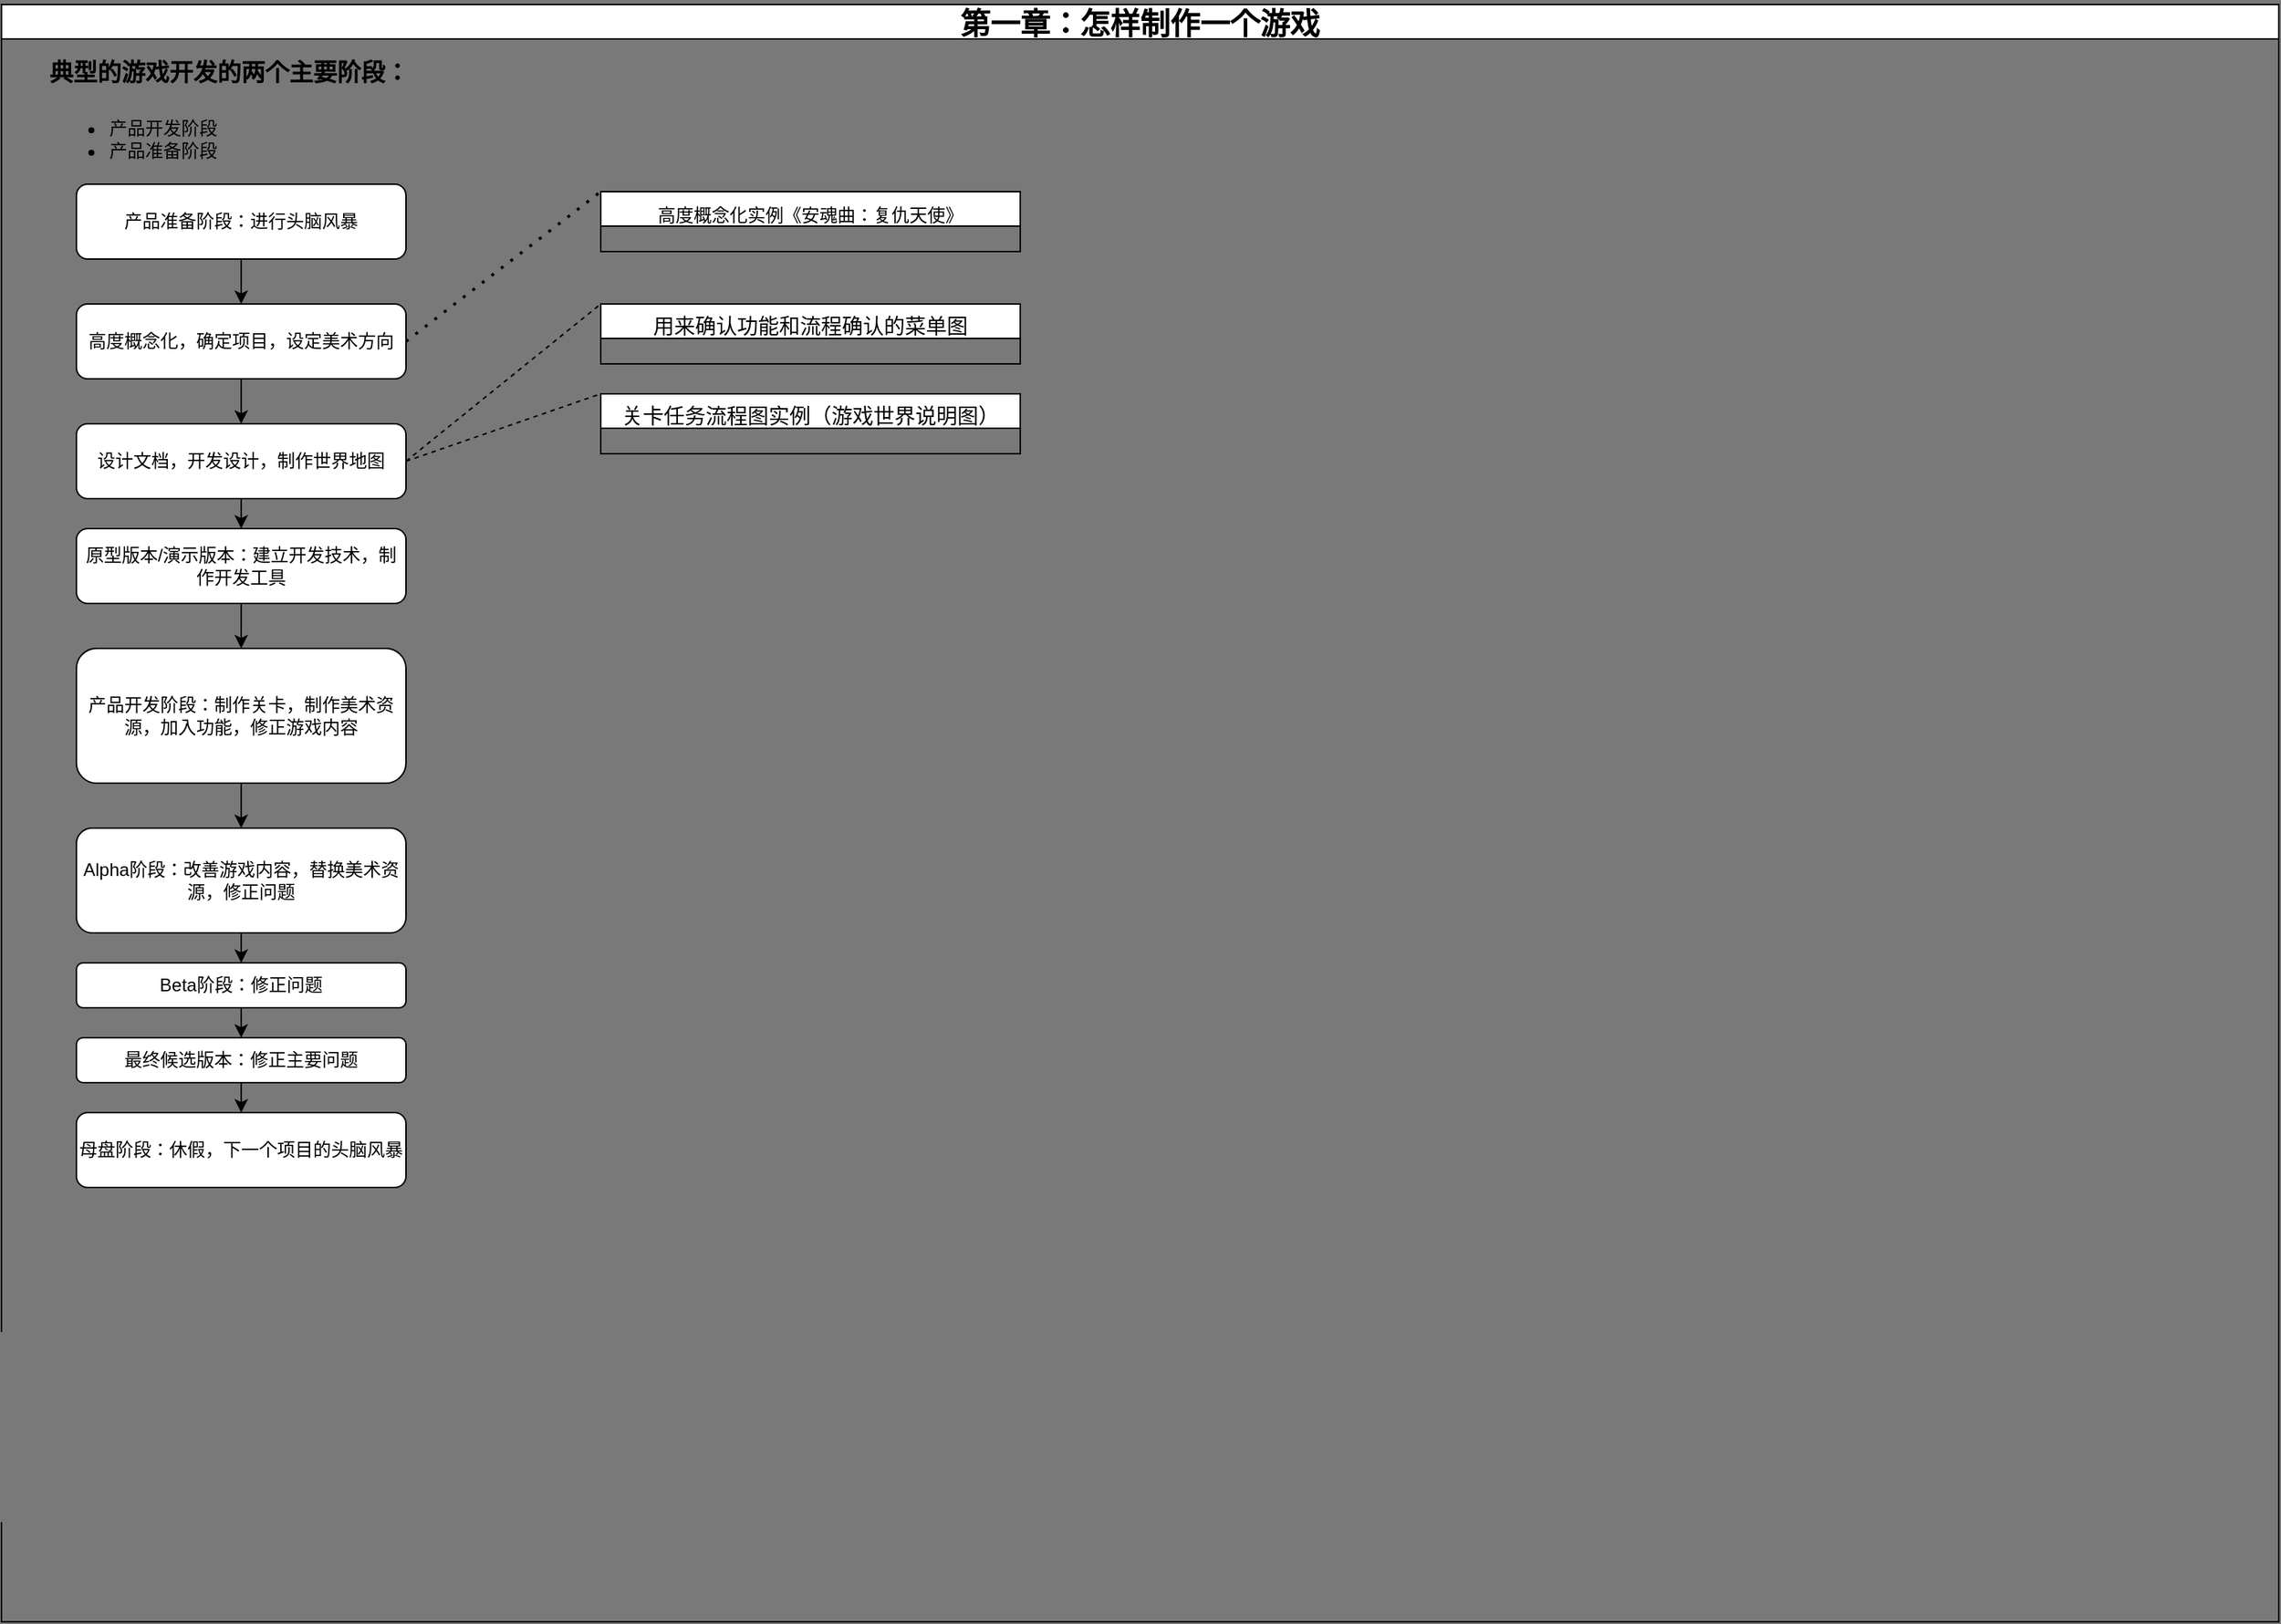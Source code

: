 <mxfile version="28.1.0">
  <diagram name="第 1 页" id="Q9KVWfQnuW8tYj191-a5">
    <mxGraphModel dx="2547" dy="2127" grid="1" gridSize="10" guides="1" tooltips="1" connect="1" arrows="1" fold="1" page="1" pageScale="1" pageWidth="827" pageHeight="1169" background="#797979" math="0" shadow="0">
      <root>
        <mxCell id="0" />
        <mxCell id="1" parent="0" />
        <mxCell id="gZisv0LToNcyDYz6pqxV-2" value="&lt;font style=&quot;font-size: 20px;&quot;&gt;第一章：怎样制作一个游戏&lt;/font&gt;" style="swimlane;whiteSpace=wrap;html=1;fontSize=24;" parent="1" vertex="1">
          <mxGeometry x="-70" y="-230" width="1520" height="1080" as="geometry">
            <mxRectangle x="30" y="-180" width="280" height="40" as="alternateBounds" />
          </mxGeometry>
        </mxCell>
        <mxCell id="gZisv0LToNcyDYz6pqxV-7" value="&lt;font style=&quot;font-size: 16px;&quot;&gt;典型的游戏开发的两个主要阶段：&lt;/font&gt;" style="text;strokeColor=none;fillColor=none;html=1;fontSize=12;fontStyle=1;verticalAlign=middle;align=left;" parent="gZisv0LToNcyDYz6pqxV-2" vertex="1">
          <mxGeometry x="30" y="30" width="240" height="30" as="geometry" />
        </mxCell>
        <mxCell id="gZisv0LToNcyDYz6pqxV-8" value="&lt;ul&gt;&lt;li&gt;产品开发阶段&lt;/li&gt;&lt;li&gt;产品准备阶段&lt;/li&gt;&lt;/ul&gt;" style="text;strokeColor=none;fillColor=none;html=1;whiteSpace=wrap;verticalAlign=middle;overflow=hidden;" parent="gZisv0LToNcyDYz6pqxV-2" vertex="1">
          <mxGeometry x="30" y="60" width="120" height="60" as="geometry" />
        </mxCell>
        <mxCell id="gZisv0LToNcyDYz6pqxV-12" value="" style="edgeStyle=orthogonalEdgeStyle;rounded=0;orthogonalLoop=1;jettySize=auto;html=1;" parent="gZisv0LToNcyDYz6pqxV-2" source="gZisv0LToNcyDYz6pqxV-9" target="gZisv0LToNcyDYz6pqxV-11" edge="1">
          <mxGeometry relative="1" as="geometry" />
        </mxCell>
        <mxCell id="gZisv0LToNcyDYz6pqxV-9" value="产品准备阶段：进行头脑风暴" style="rounded=1;whiteSpace=wrap;html=1;" parent="gZisv0LToNcyDYz6pqxV-2" vertex="1">
          <mxGeometry x="50" y="120" width="220" height="50" as="geometry" />
        </mxCell>
        <mxCell id="gZisv0LToNcyDYz6pqxV-17" value="" style="edgeStyle=orthogonalEdgeStyle;rounded=0;orthogonalLoop=1;jettySize=auto;html=1;" parent="gZisv0LToNcyDYz6pqxV-2" source="gZisv0LToNcyDYz6pqxV-11" target="gZisv0LToNcyDYz6pqxV-16" edge="1">
          <mxGeometry relative="1" as="geometry" />
        </mxCell>
        <mxCell id="gZisv0LToNcyDYz6pqxV-11" value="高度概念化，确定项目，设定美术方向" style="whiteSpace=wrap;html=1;rounded=1;" parent="gZisv0LToNcyDYz6pqxV-2" vertex="1">
          <mxGeometry x="50" y="200" width="220" height="50" as="geometry" />
        </mxCell>
        <mxCell id="gZisv0LToNcyDYz6pqxV-19" value="" style="edgeStyle=orthogonalEdgeStyle;rounded=0;orthogonalLoop=1;jettySize=auto;html=1;" parent="gZisv0LToNcyDYz6pqxV-2" source="gZisv0LToNcyDYz6pqxV-16" target="gZisv0LToNcyDYz6pqxV-18" edge="1">
          <mxGeometry relative="1" as="geometry" />
        </mxCell>
        <mxCell id="gZisv0LToNcyDYz6pqxV-16" value="设计文档，开发设计，制作世界地图" style="whiteSpace=wrap;html=1;rounded=1;" parent="gZisv0LToNcyDYz6pqxV-2" vertex="1">
          <mxGeometry x="50" y="280" width="220" height="50" as="geometry" />
        </mxCell>
        <mxCell id="gZisv0LToNcyDYz6pqxV-21" value="" style="edgeStyle=orthogonalEdgeStyle;rounded=0;orthogonalLoop=1;jettySize=auto;html=1;" parent="gZisv0LToNcyDYz6pqxV-2" source="gZisv0LToNcyDYz6pqxV-18" target="gZisv0LToNcyDYz6pqxV-20" edge="1">
          <mxGeometry relative="1" as="geometry" />
        </mxCell>
        <mxCell id="gZisv0LToNcyDYz6pqxV-18" value="原型版本/演示版本：建立开发技术，制作开发工具" style="whiteSpace=wrap;html=1;rounded=1;" parent="gZisv0LToNcyDYz6pqxV-2" vertex="1">
          <mxGeometry x="50" y="350" width="220" height="50" as="geometry" />
        </mxCell>
        <mxCell id="gZisv0LToNcyDYz6pqxV-23" value="" style="edgeStyle=orthogonalEdgeStyle;rounded=0;orthogonalLoop=1;jettySize=auto;html=1;" parent="gZisv0LToNcyDYz6pqxV-2" source="gZisv0LToNcyDYz6pqxV-20" target="gZisv0LToNcyDYz6pqxV-22" edge="1">
          <mxGeometry relative="1" as="geometry" />
        </mxCell>
        <mxCell id="gZisv0LToNcyDYz6pqxV-20" value="产品开发阶段：制作关卡，制作美术资源，加入功能，修正游戏内容" style="whiteSpace=wrap;html=1;rounded=1;" parent="gZisv0LToNcyDYz6pqxV-2" vertex="1">
          <mxGeometry x="50" y="430" width="220" height="90" as="geometry" />
        </mxCell>
        <mxCell id="gZisv0LToNcyDYz6pqxV-25" value="" style="edgeStyle=orthogonalEdgeStyle;rounded=0;orthogonalLoop=1;jettySize=auto;html=1;" parent="gZisv0LToNcyDYz6pqxV-2" source="gZisv0LToNcyDYz6pqxV-22" target="gZisv0LToNcyDYz6pqxV-24" edge="1">
          <mxGeometry relative="1" as="geometry" />
        </mxCell>
        <mxCell id="gZisv0LToNcyDYz6pqxV-22" value="Alpha阶段：改善游戏内容，替换美术资源，修正问题" style="whiteSpace=wrap;html=1;rounded=1;" parent="gZisv0LToNcyDYz6pqxV-2" vertex="1">
          <mxGeometry x="50" y="550" width="220" height="70" as="geometry" />
        </mxCell>
        <mxCell id="gZisv0LToNcyDYz6pqxV-27" value="" style="edgeStyle=orthogonalEdgeStyle;rounded=0;orthogonalLoop=1;jettySize=auto;html=1;" parent="gZisv0LToNcyDYz6pqxV-2" source="gZisv0LToNcyDYz6pqxV-24" target="gZisv0LToNcyDYz6pqxV-26" edge="1">
          <mxGeometry relative="1" as="geometry" />
        </mxCell>
        <mxCell id="gZisv0LToNcyDYz6pqxV-24" value="Beta阶段：修正问题" style="whiteSpace=wrap;html=1;rounded=1;" parent="gZisv0LToNcyDYz6pqxV-2" vertex="1">
          <mxGeometry x="50" y="640" width="220" height="30" as="geometry" />
        </mxCell>
        <mxCell id="gZisv0LToNcyDYz6pqxV-29" value="" style="edgeStyle=orthogonalEdgeStyle;rounded=0;orthogonalLoop=1;jettySize=auto;html=1;" parent="gZisv0LToNcyDYz6pqxV-2" source="gZisv0LToNcyDYz6pqxV-26" target="gZisv0LToNcyDYz6pqxV-28" edge="1">
          <mxGeometry relative="1" as="geometry" />
        </mxCell>
        <mxCell id="gZisv0LToNcyDYz6pqxV-26" value="最终候选版本：修正主要问题" style="whiteSpace=wrap;html=1;rounded=1;" parent="gZisv0LToNcyDYz6pqxV-2" vertex="1">
          <mxGeometry x="50" y="690" width="220" height="30" as="geometry" />
        </mxCell>
        <mxCell id="gZisv0LToNcyDYz6pqxV-28" value="母盘阶段：休假，下一个项目的头脑风暴" style="whiteSpace=wrap;html=1;rounded=1;" parent="gZisv0LToNcyDYz6pqxV-2" vertex="1">
          <mxGeometry x="50" y="740" width="220" height="50" as="geometry" />
        </mxCell>
        <mxCell id="gZisv0LToNcyDYz6pqxV-34" value="" style="endArrow=none;dashed=1;html=1;dashPattern=1 3;strokeWidth=2;rounded=0;exitX=1;exitY=0.5;exitDx=0;exitDy=0;entryX=0;entryY=0;entryDx=0;entryDy=0;" parent="gZisv0LToNcyDYz6pqxV-2" source="gZisv0LToNcyDYz6pqxV-11" target="gZisv0LToNcyDYz6pqxV-36" edge="1">
          <mxGeometry width="50" height="50" relative="1" as="geometry">
            <mxPoint x="300" y="240" as="sourcePoint" />
            <mxPoint x="330" y="225" as="targetPoint" />
          </mxGeometry>
        </mxCell>
        <mxCell id="gZisv0LToNcyDYz6pqxV-36" value="&lt;span style=&quot;font-size: 12px; font-weight: 400; text-align: left;&quot;&gt;高度概念化实例《安魂曲：复仇天使》&lt;/span&gt;" style="swimlane;whiteSpace=wrap;html=1;fontSize=24;startSize=23;" parent="gZisv0LToNcyDYz6pqxV-2" vertex="1" collapsed="1">
          <mxGeometry x="400" y="125" width="280" height="40" as="geometry">
            <mxRectangle x="750" y="90" width="350" height="150" as="alternateBounds" />
          </mxGeometry>
        </mxCell>
        <mxCell id="gZisv0LToNcyDYz6pqxV-35" value="&lt;div&gt;&amp;nbsp; &lt;font style=&quot;font-size: 10px;&quot;&gt;这部游戏是一款第一人称的即时动作游戏，包含热血格斗和复杂的解密要素。这种来自第一人称的真实感、战栗感和战斗感无疑让人十分上瘾，只是，在大部分第一人称的射击游戏中，这种战栗的快感通常会被单机游戏里持续不断的抽搐动作和太过简单的AI判定抵消掉，后两者都让人感觉重复且枯燥。该作品则是一款具有这些动人心魄的要素的智能化射击游戏，它包含增强的AI，真实的友军角色交互，以及动人的故事背景。&lt;/font&gt;&lt;/div&gt;" style="rounded=1;whiteSpace=wrap;html=1;align=left;" parent="gZisv0LToNcyDYz6pqxV-36" vertex="1">
          <mxGeometry x="5" y="25" width="340" height="120" as="geometry" />
        </mxCell>
        <mxCell id="gZisv0LToNcyDYz6pqxV-59" value="&lt;div style=&quot;&quot;&gt;&lt;span style=&quot;font-size: 14px; font-weight: 400;&quot;&gt;用来确认功能和流程确认的菜单图&lt;/span&gt;&lt;/div&gt;" style="swimlane;whiteSpace=wrap;html=1;fontSize=24;startSize=23;align=center;" parent="gZisv0LToNcyDYz6pqxV-2" vertex="1" collapsed="1">
          <mxGeometry x="400" y="200" width="280" height="40" as="geometry">
            <mxRectangle x="470" y="180" width="890" height="620" as="alternateBounds" />
          </mxGeometry>
        </mxCell>
        <mxCell id="gZisv0LToNcyDYz6pqxV-60" value="&lt;b&gt;启动界面&lt;/b&gt;&lt;div&gt;标题 &amp;amp; 底图&lt;/div&gt;" style="rounded=1;whiteSpace=wrap;html=1;align=center;" parent="gZisv0LToNcyDYz6pqxV-59" vertex="1">
          <mxGeometry x="405" y="35" width="115" height="55" as="geometry" />
        </mxCell>
        <mxCell id="gZisv0LToNcyDYz6pqxV-70" value="" style="edgeStyle=orthogonalEdgeStyle;rounded=0;orthogonalLoop=1;jettySize=auto;html=1;" parent="gZisv0LToNcyDYz6pqxV-59" source="gZisv0LToNcyDYz6pqxV-66" target="gZisv0LToNcyDYz6pqxV-69" edge="1">
          <mxGeometry relative="1" as="geometry" />
        </mxCell>
        <mxCell id="N5i_9kAfN4ddNZ_Lg2z2-2" value="" style="edgeStyle=orthogonalEdgeStyle;rounded=0;orthogonalLoop=1;jettySize=auto;html=1;" parent="gZisv0LToNcyDYz6pqxV-59" source="gZisv0LToNcyDYz6pqxV-66" target="N5i_9kAfN4ddNZ_Lg2z2-1" edge="1">
          <mxGeometry relative="1" as="geometry" />
        </mxCell>
        <mxCell id="N5i_9kAfN4ddNZ_Lg2z2-34" value="" style="edgeStyle=orthogonalEdgeStyle;rounded=0;orthogonalLoop=1;jettySize=auto;html=1;" parent="gZisv0LToNcyDYz6pqxV-59" source="gZisv0LToNcyDYz6pqxV-66" target="N5i_9kAfN4ddNZ_Lg2z2-33" edge="1">
          <mxGeometry relative="1" as="geometry" />
        </mxCell>
        <mxCell id="gZisv0LToNcyDYz6pqxV-66" value="&lt;b&gt;主菜单&lt;/b&gt;&lt;div&gt;单人游戏&lt;/div&gt;&lt;div&gt;多人游戏&lt;/div&gt;&lt;div&gt;选项&lt;/div&gt;&lt;div&gt;制作人员&lt;/div&gt;&lt;div&gt;退出&lt;/div&gt;" style="rounded=0;whiteSpace=wrap;html=1;" parent="gZisv0LToNcyDYz6pqxV-59" vertex="1">
          <mxGeometry x="401.25" y="122.5" width="122.5" height="100" as="geometry" />
        </mxCell>
        <mxCell id="gZisv0LToNcyDYz6pqxV-67" value="" style="endArrow=classic;html=1;rounded=0;entryX=0.5;entryY=0;entryDx=0;entryDy=0;exitX=0.5;exitY=1;exitDx=0;exitDy=0;" parent="gZisv0LToNcyDYz6pqxV-59" source="gZisv0LToNcyDYz6pqxV-60" target="gZisv0LToNcyDYz6pqxV-66" edge="1">
          <mxGeometry width="50" height="50" relative="1" as="geometry">
            <mxPoint x="235" y="120" as="sourcePoint" />
            <mxPoint x="285" y="70" as="targetPoint" />
          </mxGeometry>
        </mxCell>
        <mxCell id="gZisv0LToNcyDYz6pqxV-72" value="" style="edgeStyle=orthogonalEdgeStyle;rounded=0;orthogonalLoop=1;jettySize=auto;html=1;" parent="gZisv0LToNcyDYz6pqxV-59" source="gZisv0LToNcyDYz6pqxV-69" target="gZisv0LToNcyDYz6pqxV-71" edge="1">
          <mxGeometry relative="1" as="geometry" />
        </mxCell>
        <mxCell id="gZisv0LToNcyDYz6pqxV-73" value="" style="edgeStyle=orthogonalEdgeStyle;rounded=0;orthogonalLoop=1;jettySize=auto;html=1;" parent="gZisv0LToNcyDYz6pqxV-59" source="gZisv0LToNcyDYz6pqxV-69" target="gZisv0LToNcyDYz6pqxV-71" edge="1">
          <mxGeometry relative="1" as="geometry" />
        </mxCell>
        <mxCell id="gZisv0LToNcyDYz6pqxV-75" value="" style="edgeStyle=orthogonalEdgeStyle;rounded=0;orthogonalLoop=1;jettySize=auto;html=1;" parent="gZisv0LToNcyDYz6pqxV-59" source="gZisv0LToNcyDYz6pqxV-69" target="gZisv0LToNcyDYz6pqxV-74" edge="1">
          <mxGeometry relative="1" as="geometry" />
        </mxCell>
        <mxCell id="gZisv0LToNcyDYz6pqxV-79" value="" style="edgeStyle=orthogonalEdgeStyle;rounded=0;orthogonalLoop=1;jettySize=auto;html=1;" parent="gZisv0LToNcyDYz6pqxV-59" source="gZisv0LToNcyDYz6pqxV-69" target="gZisv0LToNcyDYz6pqxV-78" edge="1">
          <mxGeometry relative="1" as="geometry" />
        </mxCell>
        <mxCell id="gZisv0LToNcyDYz6pqxV-69" value="&lt;b&gt;多人游戏&lt;/b&gt;&lt;div&gt;开始游戏&lt;/div&gt;&lt;div&gt;加入游戏&lt;/div&gt;&lt;div&gt;玩家属性&lt;/div&gt;&lt;div&gt;退出&lt;/div&gt;" style="whiteSpace=wrap;html=1;rounded=0;" parent="gZisv0LToNcyDYz6pqxV-59" vertex="1">
          <mxGeometry x="575" y="122.5" width="120" height="75" as="geometry" />
        </mxCell>
        <mxCell id="gZisv0LToNcyDYz6pqxV-71" value="&lt;b&gt;玩家属性&lt;/b&gt;&lt;div&gt;名称&lt;/div&gt;&lt;div&gt;模型&lt;/div&gt;&lt;div&gt;颜色&lt;/div&gt;" style="whiteSpace=wrap;html=1;rounded=0;" parent="gZisv0LToNcyDYz6pqxV-59" vertex="1">
          <mxGeometry x="745" y="90" width="120" height="60" as="geometry" />
        </mxCell>
        <mxCell id="gZisv0LToNcyDYz6pqxV-74" value="&lt;b&gt;加入游戏&lt;/b&gt;&lt;div&gt;网址&lt;/div&gt;&lt;div&gt;本地局域网&lt;/div&gt;&lt;div&gt;服务器搜索&lt;/div&gt;" style="whiteSpace=wrap;html=1;rounded=0;" parent="gZisv0LToNcyDYz6pqxV-59" vertex="1">
          <mxGeometry x="745" y="180" width="120" height="60" as="geometry" />
        </mxCell>
        <mxCell id="gZisv0LToNcyDYz6pqxV-78" value="&lt;b&gt;开始游戏&lt;/b&gt;&lt;br&gt;&lt;div&gt;网址&lt;/div&gt;&lt;div&gt;本地局域网&lt;/div&gt;&lt;div&gt;服务器名&lt;/div&gt;&lt;div&gt;地图&lt;/div&gt;&lt;div&gt;游戏类型&lt;/div&gt;" style="whiteSpace=wrap;html=1;rounded=0;" parent="gZisv0LToNcyDYz6pqxV-59" vertex="1">
          <mxGeometry x="575" y="230" width="120" height="100" as="geometry" />
        </mxCell>
        <mxCell id="gZisv0LToNcyDYz6pqxV-80" value="&lt;b&gt;链接界面&lt;/b&gt;&lt;div&gt;搜索出的游戏&lt;/div&gt;&lt;div&gt;列表&lt;/div&gt;" style="whiteSpace=wrap;html=1;rounded=0;" parent="gZisv0LToNcyDYz6pqxV-59" vertex="1">
          <mxGeometry x="575" y="370" width="120" height="60" as="geometry" />
        </mxCell>
        <mxCell id="N5i_9kAfN4ddNZ_Lg2z2-4" value="" style="edgeStyle=orthogonalEdgeStyle;rounded=0;orthogonalLoop=1;jettySize=auto;html=1;" parent="gZisv0LToNcyDYz6pqxV-59" source="N5i_9kAfN4ddNZ_Lg2z2-1" target="N5i_9kAfN4ddNZ_Lg2z2-3" edge="1">
          <mxGeometry relative="1" as="geometry" />
        </mxCell>
        <mxCell id="N5i_9kAfN4ddNZ_Lg2z2-32" value="" style="edgeStyle=orthogonalEdgeStyle;rounded=0;orthogonalLoop=1;jettySize=auto;html=1;" parent="gZisv0LToNcyDYz6pqxV-59" source="N5i_9kAfN4ddNZ_Lg2z2-1" target="N5i_9kAfN4ddNZ_Lg2z2-30" edge="1">
          <mxGeometry relative="1" as="geometry" />
        </mxCell>
        <mxCell id="N5i_9kAfN4ddNZ_Lg2z2-1" value="&lt;b&gt;单人游戏&lt;/b&gt;&lt;div&gt;新游戏&lt;/div&gt;&lt;div&gt;加载游戏&lt;/div&gt;&lt;div&gt;退出&lt;/div&gt;" style="whiteSpace=wrap;html=1;rounded=0;" parent="gZisv0LToNcyDYz6pqxV-59" vertex="1">
          <mxGeometry x="402.5" y="240" width="120" height="60" as="geometry" />
        </mxCell>
        <mxCell id="N5i_9kAfN4ddNZ_Lg2z2-3" value="&lt;b&gt;加载界面&lt;/b&gt;&lt;div&gt;图片显示&lt;/div&gt;" style="whiteSpace=wrap;html=1;rounded=0;" parent="gZisv0LToNcyDYz6pqxV-59" vertex="1">
          <mxGeometry x="402.5" y="345" width="120" height="60" as="geometry" />
        </mxCell>
        <mxCell id="N5i_9kAfN4ddNZ_Lg2z2-9" value="" style="endArrow=classic;html=1;rounded=0;entryX=1;entryY=0;entryDx=0;entryDy=0;exitX=0;exitY=1;exitDx=0;exitDy=0;" parent="gZisv0LToNcyDYz6pqxV-59" source="gZisv0LToNcyDYz6pqxV-78" target="N5i_9kAfN4ddNZ_Lg2z2-3" edge="1">
          <mxGeometry width="50" height="50" relative="1" as="geometry">
            <mxPoint x="565" y="280" as="sourcePoint" />
            <mxPoint x="615" y="230" as="targetPoint" />
          </mxGeometry>
        </mxCell>
        <mxCell id="N5i_9kAfN4ddNZ_Lg2z2-10" value="" style="endArrow=classic;html=1;rounded=0;entryX=1;entryY=0.5;entryDx=0;entryDy=0;exitX=0.5;exitY=1;exitDx=0;exitDy=0;" parent="gZisv0LToNcyDYz6pqxV-59" source="gZisv0LToNcyDYz6pqxV-74" target="gZisv0LToNcyDYz6pqxV-80" edge="1">
          <mxGeometry width="50" height="50" relative="1" as="geometry">
            <mxPoint x="745" y="340" as="sourcePoint" />
            <mxPoint x="795" y="290" as="targetPoint" />
            <Array as="points">
              <mxPoint x="805" y="400" />
            </Array>
          </mxGeometry>
        </mxCell>
        <mxCell id="N5i_9kAfN4ddNZ_Lg2z2-14" value="" style="endArrow=classic;html=1;rounded=0;entryX=1;entryY=0.5;entryDx=0;entryDy=0;exitX=0;exitY=0.5;exitDx=0;exitDy=0;" parent="gZisv0LToNcyDYz6pqxV-59" source="gZisv0LToNcyDYz6pqxV-80" target="N5i_9kAfN4ddNZ_Lg2z2-3" edge="1">
          <mxGeometry width="50" height="50" relative="1" as="geometry">
            <mxPoint x="565" y="540" as="sourcePoint" />
            <mxPoint x="615" y="380" as="targetPoint" />
          </mxGeometry>
        </mxCell>
        <mxCell id="N5i_9kAfN4ddNZ_Lg2z2-21" value="" style="edgeStyle=orthogonalEdgeStyle;rounded=0;orthogonalLoop=1;jettySize=auto;html=1;" parent="gZisv0LToNcyDYz6pqxV-59" source="N5i_9kAfN4ddNZ_Lg2z2-17" target="N5i_9kAfN4ddNZ_Lg2z2-19" edge="1">
          <mxGeometry relative="1" as="geometry" />
        </mxCell>
        <mxCell id="N5i_9kAfN4ddNZ_Lg2z2-17" value="&lt;b&gt;多人游戏&lt;/b&gt;&lt;div&gt;暂停&lt;/div&gt;&lt;div&gt;操作&lt;/div&gt;&lt;div&gt;显示&lt;/div&gt;&lt;div&gt;声音&lt;/div&gt;&lt;div&gt;退出&lt;/div&gt;" style="whiteSpace=wrap;html=1;rounded=0;" parent="gZisv0LToNcyDYz6pqxV-59" vertex="1">
          <mxGeometry x="585" y="470" width="120" height="100" as="geometry" />
        </mxCell>
        <mxCell id="N5i_9kAfN4ddNZ_Lg2z2-20" value="" style="edgeStyle=orthogonalEdgeStyle;rounded=0;orthogonalLoop=1;jettySize=auto;html=1;" parent="gZisv0LToNcyDYz6pqxV-59" source="N5i_9kAfN4ddNZ_Lg2z2-15" target="N5i_9kAfN4ddNZ_Lg2z2-19" edge="1">
          <mxGeometry relative="1" as="geometry" />
        </mxCell>
        <mxCell id="N5i_9kAfN4ddNZ_Lg2z2-23" value="" style="edgeStyle=orthogonalEdgeStyle;rounded=0;orthogonalLoop=1;jettySize=auto;html=1;entryX=1;entryY=0.25;entryDx=0;entryDy=0;" parent="gZisv0LToNcyDYz6pqxV-59" source="N5i_9kAfN4ddNZ_Lg2z2-15" target="N5i_9kAfN4ddNZ_Lg2z2-22" edge="1">
          <mxGeometry relative="1" as="geometry" />
        </mxCell>
        <mxCell id="N5i_9kAfN4ddNZ_Lg2z2-15" value="&lt;b&gt;开始游戏&lt;/b&gt;" style="whiteSpace=wrap;html=1;rounded=0;" parent="gZisv0LToNcyDYz6pqxV-59" vertex="1">
          <mxGeometry x="402.5" y="470" width="120" height="40" as="geometry" />
        </mxCell>
        <mxCell id="N5i_9kAfN4ddNZ_Lg2z2-16" value="" style="edgeStyle=orthogonalEdgeStyle;rounded=0;orthogonalLoop=1;jettySize=auto;html=1;" parent="gZisv0LToNcyDYz6pqxV-59" source="N5i_9kAfN4ddNZ_Lg2z2-3" target="N5i_9kAfN4ddNZ_Lg2z2-15" edge="1">
          <mxGeometry relative="1" as="geometry" />
        </mxCell>
        <mxCell id="N5i_9kAfN4ddNZ_Lg2z2-18" value="" style="edgeStyle=orthogonalEdgeStyle;rounded=0;orthogonalLoop=1;jettySize=auto;html=1;entryX=0.021;entryY=0.195;entryDx=0;entryDy=0;entryPerimeter=0;" parent="gZisv0LToNcyDYz6pqxV-59" source="N5i_9kAfN4ddNZ_Lg2z2-15" target="N5i_9kAfN4ddNZ_Lg2z2-17" edge="1">
          <mxGeometry relative="1" as="geometry" />
        </mxCell>
        <mxCell id="N5i_9kAfN4ddNZ_Lg2z2-19" value="&lt;b&gt;确定&lt;/b&gt;&lt;div&gt;确定要退出游戏吗？&lt;/div&gt;" style="whiteSpace=wrap;html=1;rounded=0;" parent="gZisv0LToNcyDYz6pqxV-59" vertex="1">
          <mxGeometry x="402.5" y="540" width="120" height="60" as="geometry" />
        </mxCell>
        <mxCell id="N5i_9kAfN4ddNZ_Lg2z2-24" value="" style="edgeStyle=orthogonalEdgeStyle;rounded=0;orthogonalLoop=1;jettySize=auto;html=1;" parent="gZisv0LToNcyDYz6pqxV-59" source="N5i_9kAfN4ddNZ_Lg2z2-22" target="N5i_9kAfN4ddNZ_Lg2z2-19" edge="1">
          <mxGeometry relative="1" as="geometry" />
        </mxCell>
        <mxCell id="N5i_9kAfN4ddNZ_Lg2z2-26" value="" style="edgeStyle=orthogonalEdgeStyle;rounded=0;orthogonalLoop=1;jettySize=auto;html=1;" parent="gZisv0LToNcyDYz6pqxV-59" source="N5i_9kAfN4ddNZ_Lg2z2-22" target="N5i_9kAfN4ddNZ_Lg2z2-25" edge="1">
          <mxGeometry relative="1" as="geometry" />
        </mxCell>
        <mxCell id="N5i_9kAfN4ddNZ_Lg2z2-22" value="&lt;b&gt;单人游戏&lt;/b&gt;&lt;div&gt;暂停&lt;/div&gt;&lt;div&gt;保存游戏&lt;/div&gt;&lt;div&gt;加载游戏&lt;/div&gt;&lt;div&gt;主菜单&lt;/div&gt;&lt;div&gt;回到游戏&lt;/div&gt;&lt;div&gt;退出&lt;/div&gt;" style="whiteSpace=wrap;html=1;rounded=0;" parent="gZisv0LToNcyDYz6pqxV-59" vertex="1">
          <mxGeometry x="225" y="460" width="120" height="120" as="geometry" />
        </mxCell>
        <mxCell id="N5i_9kAfN4ddNZ_Lg2z2-25" value="&lt;b&gt;保存游戏&lt;/b&gt;&lt;div&gt;存档1&lt;/div&gt;&lt;div&gt;存档2&lt;/div&gt;&lt;div&gt;存档3&lt;/div&gt;&lt;div&gt;存档4&lt;br&gt;……&lt;/div&gt;" style="whiteSpace=wrap;html=1;rounded=0;direction=south;" parent="gZisv0LToNcyDYz6pqxV-59" vertex="1">
          <mxGeometry x="70" y="465" width="90" height="110" as="geometry" />
        </mxCell>
        <mxCell id="N5i_9kAfN4ddNZ_Lg2z2-31" value="" style="edgeStyle=orthogonalEdgeStyle;rounded=0;orthogonalLoop=1;jettySize=auto;html=1;" parent="gZisv0LToNcyDYz6pqxV-59" source="N5i_9kAfN4ddNZ_Lg2z2-30" target="N5i_9kAfN4ddNZ_Lg2z2-3" edge="1">
          <mxGeometry relative="1" as="geometry" />
        </mxCell>
        <mxCell id="N5i_9kAfN4ddNZ_Lg2z2-30" value="&lt;b&gt;加载游戏&lt;/b&gt;&lt;br&gt;&lt;div&gt;存档1&lt;/div&gt;&lt;div&gt;存档2&lt;/div&gt;&lt;div&gt;存档3&lt;/div&gt;&lt;div&gt;存档4&lt;br&gt;……&lt;/div&gt;" style="whiteSpace=wrap;html=1;rounded=0;direction=south;" parent="gZisv0LToNcyDYz6pqxV-59" vertex="1">
          <mxGeometry x="240" y="320" width="90" height="110" as="geometry" />
        </mxCell>
        <mxCell id="N5i_9kAfN4ddNZ_Lg2z2-48" value="" style="edgeStyle=orthogonalEdgeStyle;rounded=0;orthogonalLoop=1;jettySize=auto;html=1;" parent="gZisv0LToNcyDYz6pqxV-59" source="N5i_9kAfN4ddNZ_Lg2z2-33" target="N5i_9kAfN4ddNZ_Lg2z2-47" edge="1">
          <mxGeometry relative="1" as="geometry" />
        </mxCell>
        <mxCell id="N5i_9kAfN4ddNZ_Lg2z2-33" value="&lt;b&gt;选项&lt;/b&gt;&lt;div&gt;操作&lt;/div&gt;&lt;div&gt;显示&lt;/div&gt;&lt;div&gt;声音&lt;/div&gt;&lt;div&gt;退出&lt;/div&gt;" style="rounded=0;whiteSpace=wrap;html=1;" parent="gZisv0LToNcyDYz6pqxV-59" vertex="1">
          <mxGeometry x="210" y="122.5" width="122.5" height="100" as="geometry" />
        </mxCell>
        <mxCell id="N5i_9kAfN4ddNZ_Lg2z2-43" value="&lt;b&gt;显示&lt;/b&gt;&lt;br&gt;&lt;div&gt;分辨率1&lt;/div&gt;&lt;div&gt;分辨率2&lt;br&gt;&lt;/div&gt;&lt;div&gt;分辨率3&lt;br&gt;&lt;/div&gt;&lt;div&gt;退出&lt;/div&gt;" style="whiteSpace=wrap;html=1;rounded=0;" parent="gZisv0LToNcyDYz6pqxV-59" vertex="1">
          <mxGeometry x="20" y="32.5" width="120" height="77.5" as="geometry" />
        </mxCell>
        <mxCell id="N5i_9kAfN4ddNZ_Lg2z2-45" value="&lt;b&gt;声音&lt;/b&gt;&lt;div&gt;音效音量&lt;/div&gt;&lt;div&gt;音乐音量&lt;/div&gt;&lt;div&gt;退出&lt;/div&gt;" style="whiteSpace=wrap;html=1;rounded=0;" parent="gZisv0LToNcyDYz6pqxV-59" vertex="1">
          <mxGeometry x="20" y="290" width="120" height="60" as="geometry" />
        </mxCell>
        <mxCell id="N5i_9kAfN4ddNZ_Lg2z2-47" value="&lt;b&gt;操作&lt;/b&gt;&lt;br&gt;&lt;div&gt;标准操作&lt;/div&gt;&lt;div&gt;加载角色&lt;/div&gt;&lt;div&gt;回到默认状态&lt;/div&gt;&lt;div&gt;始终奔跑移动&lt;/div&gt;&lt;div&gt;鼠标自由锁定模式&lt;/div&gt;&lt;div&gt;反转鼠标&lt;/div&gt;&lt;div&gt;鼠标灵敏度&lt;/div&gt;&lt;div&gt;退出&lt;/div&gt;" style="whiteSpace=wrap;html=1;rounded=0;" parent="gZisv0LToNcyDYz6pqxV-59" vertex="1">
          <mxGeometry x="20" y="122.5" width="120" height="147.5" as="geometry" />
        </mxCell>
        <mxCell id="N5i_9kAfN4ddNZ_Lg2z2-49" value="" style="endArrow=classic;html=1;rounded=0;exitX=0;exitY=0;exitDx=0;exitDy=0;entryX=1;entryY=1;entryDx=0;entryDy=0;" parent="gZisv0LToNcyDYz6pqxV-59" source="N5i_9kAfN4ddNZ_Lg2z2-33" target="N5i_9kAfN4ddNZ_Lg2z2-43" edge="1">
          <mxGeometry width="50" height="50" relative="1" as="geometry">
            <mxPoint x="310" y="180" as="sourcePoint" />
            <mxPoint x="360" y="130" as="targetPoint" />
          </mxGeometry>
        </mxCell>
        <mxCell id="N5i_9kAfN4ddNZ_Lg2z2-50" value="" style="endArrow=classic;html=1;rounded=0;entryX=1;entryY=0;entryDx=0;entryDy=0;exitX=0;exitY=1;exitDx=0;exitDy=0;" parent="gZisv0LToNcyDYz6pqxV-59" source="N5i_9kAfN4ddNZ_Lg2z2-33" target="N5i_9kAfN4ddNZ_Lg2z2-45" edge="1">
          <mxGeometry width="50" height="50" relative="1" as="geometry">
            <mxPoint x="170" y="230" as="sourcePoint" />
            <mxPoint x="220" y="180" as="targetPoint" />
          </mxGeometry>
        </mxCell>
        <mxCell id="gZisv0LToNcyDYz6pqxV-61" value="" style="endArrow=none;dashed=1;html=1;rounded=0;exitX=1;exitY=0.5;exitDx=0;exitDy=0;entryX=0;entryY=0;entryDx=0;entryDy=0;" parent="gZisv0LToNcyDYz6pqxV-2" source="gZisv0LToNcyDYz6pqxV-16" target="gZisv0LToNcyDYz6pqxV-59" edge="1">
          <mxGeometry width="50" height="50" relative="1" as="geometry">
            <mxPoint x="420" y="390" as="sourcePoint" />
            <mxPoint x="470" y="340" as="targetPoint" />
          </mxGeometry>
        </mxCell>
        <mxCell id="N5i_9kAfN4ddNZ_Lg2z2-51" value="&lt;div style=&quot;&quot;&gt;&lt;span style=&quot;font-size: 14px; font-weight: 400;&quot;&gt;关卡任务流程图实例（游戏世界说明图）&lt;/span&gt;&lt;/div&gt;" style="swimlane;whiteSpace=wrap;html=1;fontSize=24;startSize=23;align=center;" parent="gZisv0LToNcyDYz6pqxV-2" vertex="1" collapsed="1">
          <mxGeometry x="400" y="260" width="280" height="40" as="geometry">
            <mxRectangle x="400" y="260" width="716" height="710" as="alternateBounds" />
          </mxGeometry>
        </mxCell>
        <mxCell id="N5i_9kAfN4ddNZ_Lg2z2-99" value="" style="edgeStyle=orthogonalEdgeStyle;rounded=0;orthogonalLoop=1;jettySize=auto;html=1;exitX=0.535;exitY=1;exitDx=0;exitDy=0;exitPerimeter=0;" parent="N5i_9kAfN4ddNZ_Lg2z2-51" source="N5i_9kAfN4ddNZ_Lg2z2-110" target="N5i_9kAfN4ddNZ_Lg2z2-98" edge="1">
          <mxGeometry relative="1" as="geometry">
            <mxPoint x="115.0" y="255" as="sourcePoint" />
            <Array as="points">
              <mxPoint x="115" y="245" />
              <mxPoint x="115" y="300" />
            </Array>
          </mxGeometry>
        </mxCell>
        <mxCell id="N5i_9kAfN4ddNZ_Lg2z2-114" value="" style="edgeStyle=orthogonalEdgeStyle;rounded=0;orthogonalLoop=1;jettySize=auto;html=1;entryX=0.25;entryY=0;entryDx=0;entryDy=0;" parent="N5i_9kAfN4ddNZ_Lg2z2-51" source="N5i_9kAfN4ddNZ_Lg2z2-98" target="N5i_9kAfN4ddNZ_Lg2z2-112" edge="1">
          <mxGeometry relative="1" as="geometry" />
        </mxCell>
        <mxCell id="N5i_9kAfN4ddNZ_Lg2z2-98" value="过场动画" style="ellipse;whiteSpace=wrap;html=1;aspect=fixed;fillColor=#ffe6cc;strokeColor=#d79b00;" parent="N5i_9kAfN4ddNZ_Lg2z2-51" vertex="1">
          <mxGeometry x="180" y="280" width="35" height="35" as="geometry" />
        </mxCell>
        <mxCell id="N5i_9kAfN4ddNZ_Lg2z2-110" value="&lt;div&gt;&lt;br&gt;&lt;/div&gt;&lt;div style=&quot;&quot;&gt;&lt;span style=&quot;background-color: transparent; color: light-dark(rgb(0, 0, 0), rgb(255, 255, 255));&quot;&gt;&lt;br&gt;&lt;/span&gt;&lt;/div&gt;&lt;div style=&quot;&quot;&gt;&lt;span style=&quot;background-color: transparent; color: light-dark(rgb(0, 0, 0), rgb(255, 255, 255));&quot;&gt;混沌&lt;/span&gt;&lt;/div&gt;" style="html=1;dropTarget=0;whiteSpace=wrap;rounded=0;align=center;strokeColor=#b85450;verticalAlign=middle;fontFamily=Helvetica;fontSize=12;fillColor=#f8cecc;" parent="N5i_9kAfN4ddNZ_Lg2z2-51" vertex="1">
          <mxGeometry x="80" y="180" width="70" height="65" as="geometry" />
        </mxCell>
        <mxCell id="N5i_9kAfN4ddNZ_Lg2z2-111" value="1" style="shape=module;jettyWidth=8;jettyHeight=4;rounded=0;strokeColor=default;align=center;verticalAlign=middle;fontFamily=Helvetica;fontSize=12;fontColor=default;fillColor=default;" parent="N5i_9kAfN4ddNZ_Lg2z2-110" vertex="1">
          <mxGeometry x="1" width="29" height="20" relative="1" as="geometry">
            <mxPoint x="-38" y="7" as="offset" />
          </mxGeometry>
        </mxCell>
        <mxCell id="N5i_9kAfN4ddNZ_Lg2z2-131" value="" style="edgeStyle=orthogonalEdgeStyle;rounded=0;orthogonalLoop=1;jettySize=auto;html=1;entryX=0.5;entryY=0;entryDx=0;entryDy=0;" parent="N5i_9kAfN4ddNZ_Lg2z2-51" source="N5i_9kAfN4ddNZ_Lg2z2-112" target="N5i_9kAfN4ddNZ_Lg2z2-129" edge="1">
          <mxGeometry relative="1" as="geometry" />
        </mxCell>
        <mxCell id="N5i_9kAfN4ddNZ_Lg2z2-134" value="" style="edgeStyle=orthogonalEdgeStyle;rounded=0;orthogonalLoop=1;jettySize=auto;html=1;entryX=0;entryY=0.5;entryDx=0;entryDy=0;" parent="N5i_9kAfN4ddNZ_Lg2z2-51" source="N5i_9kAfN4ddNZ_Lg2z2-112" target="N5i_9kAfN4ddNZ_Lg2z2-132" edge="1">
          <mxGeometry relative="1" as="geometry" />
        </mxCell>
        <mxCell id="N5i_9kAfN4ddNZ_Lg2z2-112" value="旧城1" style="html=1;dropTarget=0;whiteSpace=wrap;rounded=1;fillColor=#d5e8d4;strokeColor=#82b366;" parent="N5i_9kAfN4ddNZ_Lg2z2-51" vertex="1">
          <mxGeometry x="230" y="335" width="100" height="100" as="geometry" />
        </mxCell>
        <mxCell id="N5i_9kAfN4ddNZ_Lg2z2-113" value="2" style="shape=module;jettyWidth=8;jettyHeight=4;" parent="N5i_9kAfN4ddNZ_Lg2z2-112" vertex="1">
          <mxGeometry x="1" width="29" height="20" relative="1" as="geometry">
            <mxPoint x="-38" y="7" as="offset" />
          </mxGeometry>
        </mxCell>
        <mxCell id="N5i_9kAfN4ddNZ_Lg2z2-121" value="" style="edgeStyle=orthogonalEdgeStyle;rounded=0;orthogonalLoop=1;jettySize=auto;html=1;" parent="N5i_9kAfN4ddNZ_Lg2z2-51" source="N5i_9kAfN4ddNZ_Lg2z2-115" target="N5i_9kAfN4ddNZ_Lg2z2-119" edge="1">
          <mxGeometry relative="1" as="geometry" />
        </mxCell>
        <mxCell id="N5i_9kAfN4ddNZ_Lg2z2-115" value="&lt;div&gt;&lt;br&gt;&lt;/div&gt;&lt;div style=&quot;&quot;&gt;&lt;span style=&quot;background-color: transparent; color: light-dark(rgb(0, 0, 0), rgb(255, 255, 255));&quot;&gt;&lt;br&gt;&lt;/span&gt;&lt;/div&gt;&lt;div style=&quot;&quot;&gt;&lt;span style=&quot;background-color: transparent; color: light-dark(rgb(0, 0, 0), rgb(255, 255, 255));&quot;&gt;混沌&lt;/span&gt;&lt;/div&gt;" style="html=1;dropTarget=0;whiteSpace=wrap;rounded=0;align=center;strokeColor=#b85450;verticalAlign=middle;fontFamily=Helvetica;fontSize=12;fillColor=#f8cecc;" parent="N5i_9kAfN4ddNZ_Lg2z2-51" vertex="1">
          <mxGeometry x="120" y="352.5" width="70" height="65" as="geometry" />
        </mxCell>
        <mxCell id="N5i_9kAfN4ddNZ_Lg2z2-116" value="3" style="shape=module;jettyWidth=8;jettyHeight=4;rounded=0;strokeColor=default;align=center;verticalAlign=middle;fontFamily=Helvetica;fontSize=12;fontColor=default;fillColor=default;" parent="N5i_9kAfN4ddNZ_Lg2z2-115" vertex="1">
          <mxGeometry x="1" width="29" height="20" relative="1" as="geometry">
            <mxPoint x="-38" y="7" as="offset" />
          </mxGeometry>
        </mxCell>
        <mxCell id="N5i_9kAfN4ddNZ_Lg2z2-118" value="" style="edgeStyle=orthogonalEdgeStyle;rounded=0;orthogonalLoop=1;jettySize=auto;html=1;entryX=1;entryY=0.5;entryDx=0;entryDy=0;" parent="N5i_9kAfN4ddNZ_Lg2z2-51" source="N5i_9kAfN4ddNZ_Lg2z2-112" target="N5i_9kAfN4ddNZ_Lg2z2-115" edge="1">
          <mxGeometry relative="1" as="geometry" />
        </mxCell>
        <mxCell id="N5i_9kAfN4ddNZ_Lg2z2-124" value="" style="edgeStyle=orthogonalEdgeStyle;rounded=0;orthogonalLoop=1;jettySize=auto;html=1;" parent="N5i_9kAfN4ddNZ_Lg2z2-51" source="N5i_9kAfN4ddNZ_Lg2z2-119" target="N5i_9kAfN4ddNZ_Lg2z2-122" edge="1">
          <mxGeometry relative="1" as="geometry" />
        </mxCell>
        <mxCell id="N5i_9kAfN4ddNZ_Lg2z2-119" value="&lt;div&gt;&lt;br&gt;&lt;/div&gt;&lt;div style=&quot;&quot;&gt;&lt;span style=&quot;background-color: transparent; color: light-dark(rgb(0, 0, 0), rgb(255, 255, 255));&quot;&gt;&lt;br&gt;&lt;/span&gt;&lt;/div&gt;&lt;div style=&quot;&quot;&gt;旅馆&lt;/div&gt;" style="html=1;dropTarget=0;whiteSpace=wrap;rounded=0;align=center;strokeColor=#b85450;verticalAlign=middle;fontFamily=Helvetica;fontSize=12;fillColor=#f8cecc;" parent="N5i_9kAfN4ddNZ_Lg2z2-51" vertex="1">
          <mxGeometry x="20" y="352.5" width="70" height="65" as="geometry" />
        </mxCell>
        <mxCell id="N5i_9kAfN4ddNZ_Lg2z2-120" value="4" style="shape=module;jettyWidth=8;jettyHeight=4;rounded=0;strokeColor=default;align=center;verticalAlign=middle;fontFamily=Helvetica;fontSize=12;fontColor=default;fillColor=default;" parent="N5i_9kAfN4ddNZ_Lg2z2-119" vertex="1">
          <mxGeometry x="1" width="29" height="20" relative="1" as="geometry">
            <mxPoint x="-38" y="7" as="offset" />
          </mxGeometry>
        </mxCell>
        <mxCell id="N5i_9kAfN4ddNZ_Lg2z2-127" value="" style="edgeStyle=orthogonalEdgeStyle;rounded=0;orthogonalLoop=1;jettySize=auto;html=1;" parent="N5i_9kAfN4ddNZ_Lg2z2-51" source="N5i_9kAfN4ddNZ_Lg2z2-122" target="N5i_9kAfN4ddNZ_Lg2z2-125" edge="1">
          <mxGeometry relative="1" as="geometry" />
        </mxCell>
        <mxCell id="N5i_9kAfN4ddNZ_Lg2z2-122" value="&lt;div&gt;&lt;br&gt;&lt;/div&gt;&lt;div style=&quot;&quot;&gt;&lt;span style=&quot;background-color: transparent; color: light-dark(rgb(0, 0, 0), rgb(255, 255, 255));&quot;&gt;&lt;br&gt;&lt;/span&gt;&lt;/div&gt;&lt;div style=&quot;&quot;&gt;房顶&lt;/div&gt;" style="html=1;dropTarget=0;whiteSpace=wrap;rounded=0;align=center;strokeColor=#b85450;verticalAlign=middle;fontFamily=Helvetica;fontSize=12;fillColor=#f8cecc;" parent="N5i_9kAfN4ddNZ_Lg2z2-51" vertex="1">
          <mxGeometry x="20" y="455" width="70" height="65" as="geometry" />
        </mxCell>
        <mxCell id="N5i_9kAfN4ddNZ_Lg2z2-123" value="5" style="shape=module;jettyWidth=8;jettyHeight=4;rounded=0;strokeColor=default;align=center;verticalAlign=middle;fontFamily=Helvetica;fontSize=12;fontColor=default;fillColor=default;" parent="N5i_9kAfN4ddNZ_Lg2z2-122" vertex="1">
          <mxGeometry x="1" width="29" height="20" relative="1" as="geometry">
            <mxPoint x="-38" y="7" as="offset" />
          </mxGeometry>
        </mxCell>
        <mxCell id="N5i_9kAfN4ddNZ_Lg2z2-128" value="" style="edgeStyle=orthogonalEdgeStyle;rounded=0;orthogonalLoop=1;jettySize=auto;html=1;entryX=0.5;entryY=1;entryDx=0;entryDy=0;" parent="N5i_9kAfN4ddNZ_Lg2z2-51" source="N5i_9kAfN4ddNZ_Lg2z2-125" target="N5i_9kAfN4ddNZ_Lg2z2-115" edge="1">
          <mxGeometry relative="1" as="geometry" />
        </mxCell>
        <mxCell id="N5i_9kAfN4ddNZ_Lg2z2-125" value="&lt;div&gt;&lt;br&gt;&lt;/div&gt;&lt;div style=&quot;&quot;&gt;&lt;span style=&quot;background-color: transparent; color: light-dark(rgb(0, 0, 0), rgb(255, 255, 255));&quot;&gt;&lt;br&gt;&lt;/span&gt;&lt;/div&gt;&lt;div style=&quot;&quot;&gt;房顶&lt;/div&gt;" style="html=1;dropTarget=0;whiteSpace=wrap;rounded=0;align=center;strokeColor=#b85450;verticalAlign=middle;fontFamily=Helvetica;fontSize=12;fillColor=#f8cecc;" parent="N5i_9kAfN4ddNZ_Lg2z2-51" vertex="1">
          <mxGeometry x="120" y="455" width="70" height="65" as="geometry" />
        </mxCell>
        <mxCell id="N5i_9kAfN4ddNZ_Lg2z2-126" value="6" style="shape=module;jettyWidth=8;jettyHeight=4;rounded=0;strokeColor=default;align=center;verticalAlign=middle;fontFamily=Helvetica;fontSize=12;fontColor=default;fillColor=default;" parent="N5i_9kAfN4ddNZ_Lg2z2-125" vertex="1">
          <mxGeometry x="1" width="29" height="20" relative="1" as="geometry">
            <mxPoint x="-38" y="7" as="offset" />
          </mxGeometry>
        </mxCell>
        <mxCell id="N5i_9kAfN4ddNZ_Lg2z2-129" value="&lt;div&gt;&lt;br&gt;&lt;/div&gt;&lt;div style=&quot;&quot;&gt;&lt;span style=&quot;background-color: transparent; color: light-dark(rgb(0, 0, 0), rgb(255, 255, 255));&quot;&gt;&lt;br&gt;&lt;/span&gt;&lt;/div&gt;&lt;div style=&quot;&quot;&gt;医院&lt;/div&gt;" style="html=1;dropTarget=0;whiteSpace=wrap;rounded=0;align=center;strokeColor=#b85450;verticalAlign=middle;fontFamily=Helvetica;fontSize=12;fillColor=#f8cecc;" parent="N5i_9kAfN4ddNZ_Lg2z2-51" vertex="1">
          <mxGeometry x="245" y="465" width="70" height="65" as="geometry" />
        </mxCell>
        <mxCell id="N5i_9kAfN4ddNZ_Lg2z2-130" value="7" style="shape=module;jettyWidth=8;jettyHeight=4;rounded=0;strokeColor=default;align=center;verticalAlign=middle;fontFamily=Helvetica;fontSize=12;fontColor=default;fillColor=default;" parent="N5i_9kAfN4ddNZ_Lg2z2-129" vertex="1">
          <mxGeometry x="1" width="29" height="20" relative="1" as="geometry">
            <mxPoint x="-38" y="7" as="offset" />
          </mxGeometry>
        </mxCell>
        <mxCell id="I8B2KKvQNpeKR7te-Urq-3" value="" style="edgeStyle=orthogonalEdgeStyle;rounded=0;orthogonalLoop=1;jettySize=auto;html=1;entryX=0.25;entryY=1;entryDx=0;entryDy=0;" parent="N5i_9kAfN4ddNZ_Lg2z2-51" source="N5i_9kAfN4ddNZ_Lg2z2-132" target="I8B2KKvQNpeKR7te-Urq-1" edge="1">
          <mxGeometry relative="1" as="geometry" />
        </mxCell>
        <mxCell id="N5i_9kAfN4ddNZ_Lg2z2-132" value="&lt;div&gt;&lt;br&gt;&lt;/div&gt;&lt;div style=&quot;&quot;&gt;&lt;span style=&quot;background-color: transparent; color: light-dark(rgb(0, 0, 0), rgb(255, 255, 255));&quot;&gt;&lt;br&gt;&lt;/span&gt;&lt;/div&gt;&lt;div style=&quot;&quot;&gt;下水道&lt;/div&gt;" style="html=1;dropTarget=0;whiteSpace=wrap;rounded=0;align=center;strokeColor=#b85450;verticalAlign=middle;fontFamily=Helvetica;fontSize=12;fillColor=#f8cecc;" parent="N5i_9kAfN4ddNZ_Lg2z2-51" vertex="1">
          <mxGeometry x="370" y="356.25" width="60" height="57.5" as="geometry" />
        </mxCell>
        <mxCell id="N5i_9kAfN4ddNZ_Lg2z2-133" value="8" style="shape=module;jettyWidth=8;jettyHeight=4;rounded=0;strokeColor=default;align=center;verticalAlign=middle;fontFamily=Helvetica;fontSize=12;fontColor=default;fillColor=default;" parent="N5i_9kAfN4ddNZ_Lg2z2-132" vertex="1">
          <mxGeometry x="1" width="29" height="20" relative="1" as="geometry">
            <mxPoint x="-38" y="7" as="offset" />
          </mxGeometry>
        </mxCell>
        <mxCell id="I8B2KKvQNpeKR7te-Urq-7" value="" style="edgeStyle=orthogonalEdgeStyle;rounded=0;orthogonalLoop=1;jettySize=auto;html=1;entryX=1;entryY=0.5;entryDx=0;entryDy=0;" parent="N5i_9kAfN4ddNZ_Lg2z2-51" source="I8B2KKvQNpeKR7te-Urq-1" target="I8B2KKvQNpeKR7te-Urq-4" edge="1">
          <mxGeometry relative="1" as="geometry" />
        </mxCell>
        <mxCell id="I8B2KKvQNpeKR7te-Urq-10" value="" style="edgeStyle=orthogonalEdgeStyle;rounded=0;orthogonalLoop=1;jettySize=auto;html=1;entryX=0.5;entryY=1;entryDx=0;entryDy=0;" parent="N5i_9kAfN4ddNZ_Lg2z2-51" source="I8B2KKvQNpeKR7te-Urq-1" target="I8B2KKvQNpeKR7te-Urq-8" edge="1">
          <mxGeometry relative="1" as="geometry" />
        </mxCell>
        <mxCell id="I8B2KKvQNpeKR7te-Urq-13" value="" style="edgeStyle=orthogonalEdgeStyle;rounded=0;orthogonalLoop=1;jettySize=auto;html=1;entryX=0;entryY=0.5;entryDx=0;entryDy=0;" parent="N5i_9kAfN4ddNZ_Lg2z2-51" source="I8B2KKvQNpeKR7te-Urq-1" target="I8B2KKvQNpeKR7te-Urq-11" edge="1">
          <mxGeometry relative="1" as="geometry" />
        </mxCell>
        <mxCell id="I8B2KKvQNpeKR7te-Urq-19" value="" style="edgeStyle=orthogonalEdgeStyle;rounded=0;orthogonalLoop=1;jettySize=auto;html=1;exitX=0.75;exitY=1;exitDx=0;exitDy=0;" parent="N5i_9kAfN4ddNZ_Lg2z2-51" source="I8B2KKvQNpeKR7te-Urq-1" target="I8B2KKvQNpeKR7te-Urq-18" edge="1">
          <mxGeometry relative="1" as="geometry" />
        </mxCell>
        <mxCell id="I8B2KKvQNpeKR7te-Urq-1" value="造反者基地" style="html=1;dropTarget=0;whiteSpace=wrap;rounded=1;fillColor=#d5e8d4;strokeColor=#82b366;" parent="N5i_9kAfN4ddNZ_Lg2z2-51" vertex="1">
          <mxGeometry x="370" y="207.5" width="100" height="100" as="geometry" />
        </mxCell>
        <mxCell id="I8B2KKvQNpeKR7te-Urq-2" value="9" style="shape=module;jettyWidth=8;jettyHeight=4;" parent="I8B2KKvQNpeKR7te-Urq-1" vertex="1">
          <mxGeometry x="1" width="29" height="20" relative="1" as="geometry">
            <mxPoint x="-38" y="7" as="offset" />
          </mxGeometry>
        </mxCell>
        <mxCell id="I8B2KKvQNpeKR7te-Urq-16" value="" style="edgeStyle=orthogonalEdgeStyle;rounded=0;orthogonalLoop=1;jettySize=auto;html=1;entryX=0.5;entryY=1;entryDx=0;entryDy=0;" parent="N5i_9kAfN4ddNZ_Lg2z2-51" source="I8B2KKvQNpeKR7te-Urq-4" target="I8B2KKvQNpeKR7te-Urq-14" edge="1">
          <mxGeometry relative="1" as="geometry" />
        </mxCell>
        <mxCell id="I8B2KKvQNpeKR7te-Urq-4" value="&lt;div&gt;&lt;br&gt;&lt;/div&gt;&lt;div style=&quot;&quot;&gt;&lt;span style=&quot;background-color: transparent; color: light-dark(rgb(0, 0, 0), rgb(255, 255, 255));&quot;&gt;&lt;br&gt;&lt;/span&gt;&lt;/div&gt;&lt;div style=&quot;&quot;&gt;简陋的街道&lt;/div&gt;" style="html=1;dropTarget=0;whiteSpace=wrap;rounded=0;align=center;strokeColor=#b85450;verticalAlign=middle;fontFamily=Helvetica;fontSize=12;fillColor=#f8cecc;" parent="N5i_9kAfN4ddNZ_Lg2z2-51" vertex="1">
          <mxGeometry x="245" y="225" width="70" height="65" as="geometry" />
        </mxCell>
        <mxCell id="I8B2KKvQNpeKR7te-Urq-5" value="11" style="shape=module;jettyWidth=8;jettyHeight=4;rounded=0;strokeColor=default;align=center;verticalAlign=middle;fontFamily=Helvetica;fontSize=12;fontColor=default;fillColor=default;" parent="I8B2KKvQNpeKR7te-Urq-4" vertex="1">
          <mxGeometry x="1" width="29" height="20" relative="1" as="geometry">
            <mxPoint x="-38" y="7" as="offset" />
          </mxGeometry>
        </mxCell>
        <mxCell id="I8B2KKvQNpeKR7te-Urq-6" value="" style="edgeStyle=orthogonalEdgeStyle;rounded=0;orthogonalLoop=1;jettySize=auto;html=1;entryX=0.5;entryY=1;entryDx=0;entryDy=0;" parent="N5i_9kAfN4ddNZ_Lg2z2-51" source="N5i_9kAfN4ddNZ_Lg2z2-112" target="I8B2KKvQNpeKR7te-Urq-4" edge="1">
          <mxGeometry relative="1" as="geometry" />
        </mxCell>
        <mxCell id="I8B2KKvQNpeKR7te-Urq-17" value="" style="edgeStyle=orthogonalEdgeStyle;rounded=0;orthogonalLoop=1;jettySize=auto;html=1;" parent="N5i_9kAfN4ddNZ_Lg2z2-51" source="I8B2KKvQNpeKR7te-Urq-8" target="I8B2KKvQNpeKR7te-Urq-15" edge="1">
          <mxGeometry relative="1" as="geometry" />
        </mxCell>
        <mxCell id="I8B2KKvQNpeKR7te-Urq-8" value="&lt;div&gt;&lt;br&gt;&lt;/div&gt;&lt;div style=&quot;&quot;&gt;&lt;span style=&quot;background-color: transparent; color: light-dark(rgb(0, 0, 0), rgb(255, 255, 255));&quot;&gt;&lt;br&gt;&lt;/span&gt;&lt;/div&gt;&lt;div style=&quot;&quot;&gt;下水道&lt;/div&gt;" style="html=1;dropTarget=0;whiteSpace=wrap;rounded=0;align=center;strokeColor=#b85450;verticalAlign=middle;fontFamily=Helvetica;fontSize=12;fillColor=#f8cecc;" parent="N5i_9kAfN4ddNZ_Lg2z2-51" vertex="1">
          <mxGeometry x="391" y="100" width="70" height="65" as="geometry" />
        </mxCell>
        <mxCell id="I8B2KKvQNpeKR7te-Urq-9" value="13" style="shape=module;jettyWidth=8;jettyHeight=4;rounded=0;strokeColor=default;align=center;verticalAlign=middle;fontFamily=Helvetica;fontSize=12;fontColor=default;fillColor=default;" parent="I8B2KKvQNpeKR7te-Urq-8" vertex="1">
          <mxGeometry x="1" width="29" height="20" relative="1" as="geometry">
            <mxPoint x="-38" y="7" as="offset" />
          </mxGeometry>
        </mxCell>
        <mxCell id="I8B2KKvQNpeKR7te-Urq-11" value="&lt;div&gt;&lt;br&gt;&lt;/div&gt;&lt;div style=&quot;&quot;&gt;&lt;span style=&quot;background-color: transparent; color: light-dark(rgb(0, 0, 0), rgb(255, 255, 255));&quot;&gt;&lt;br&gt;&lt;/span&gt;&lt;/div&gt;&lt;div style=&quot;&quot;&gt;研究中心&lt;/div&gt;" style="html=1;dropTarget=0;whiteSpace=wrap;rounded=0;align=center;strokeColor=#b85450;verticalAlign=middle;fontFamily=Helvetica;fontSize=12;fillColor=#f8cecc;" parent="N5i_9kAfN4ddNZ_Lg2z2-51" vertex="1">
          <mxGeometry x="500" y="225" width="70" height="65" as="geometry" />
        </mxCell>
        <mxCell id="I8B2KKvQNpeKR7te-Urq-12" value="10" style="shape=module;jettyWidth=8;jettyHeight=4;rounded=0;strokeColor=default;align=center;verticalAlign=middle;fontFamily=Helvetica;fontSize=12;fontColor=default;fillColor=default;" parent="I8B2KKvQNpeKR7te-Urq-11" vertex="1">
          <mxGeometry x="1" width="29" height="20" relative="1" as="geometry">
            <mxPoint x="-38" y="7" as="offset" />
          </mxGeometry>
        </mxCell>
        <mxCell id="I8B2KKvQNpeKR7te-Urq-14" value="&lt;div&gt;&lt;br&gt;&lt;/div&gt;&lt;div style=&quot;&quot;&gt;&lt;span style=&quot;background-color: transparent; color: light-dark(rgb(0, 0, 0), rgb(255, 255, 255));&quot;&gt;&lt;br&gt;&lt;/span&gt;&lt;/div&gt;&lt;div style=&quot;&quot;&gt;能量工厂&lt;/div&gt;" style="html=1;dropTarget=0;whiteSpace=wrap;rounded=0;align=center;strokeColor=#b85450;verticalAlign=middle;fontFamily=Helvetica;fontSize=12;fillColor=#f8cecc;" parent="N5i_9kAfN4ddNZ_Lg2z2-51" vertex="1">
          <mxGeometry x="245" y="115" width="70" height="65" as="geometry" />
        </mxCell>
        <mxCell id="I8B2KKvQNpeKR7te-Urq-15" value="12" style="shape=module;jettyWidth=8;jettyHeight=4;rounded=0;strokeColor=default;align=center;verticalAlign=middle;fontFamily=Helvetica;fontSize=12;fontColor=default;fillColor=default;" parent="I8B2KKvQNpeKR7te-Urq-14" vertex="1">
          <mxGeometry x="1" width="29" height="20" relative="1" as="geometry">
            <mxPoint x="-38" y="7" as="offset" />
          </mxGeometry>
        </mxCell>
        <mxCell id="I8B2KKvQNpeKR7te-Urq-22" value="" style="edgeStyle=orthogonalEdgeStyle;rounded=0;orthogonalLoop=1;jettySize=auto;html=1;entryX=0.5;entryY=0;entryDx=0;entryDy=0;" parent="N5i_9kAfN4ddNZ_Lg2z2-51" source="I8B2KKvQNpeKR7te-Urq-18" target="I8B2KKvQNpeKR7te-Urq-20" edge="1">
          <mxGeometry relative="1" as="geometry" />
        </mxCell>
        <mxCell id="I8B2KKvQNpeKR7te-Urq-18" value="弯曲" style="rounded=0;whiteSpace=wrap;html=1;fillColor=#dae8fc;strokeColor=#6c8ebf;" parent="N5i_9kAfN4ddNZ_Lg2z2-51" vertex="1">
          <mxGeometry x="446" y="369.38" width="34" height="30.62" as="geometry" />
        </mxCell>
        <mxCell id="I8B2KKvQNpeKR7te-Urq-25" value="" style="edgeStyle=orthogonalEdgeStyle;rounded=0;orthogonalLoop=1;jettySize=auto;html=1;entryX=0.5;entryY=0;entryDx=0;entryDy=0;" parent="N5i_9kAfN4ddNZ_Lg2z2-51" source="I8B2KKvQNpeKR7te-Urq-20" target="I8B2KKvQNpeKR7te-Urq-23" edge="1">
          <mxGeometry relative="1" as="geometry" />
        </mxCell>
        <mxCell id="I8B2KKvQNpeKR7te-Urq-20" value="&lt;div&gt;&lt;br&gt;&lt;/div&gt;&lt;div style=&quot;&quot;&gt;&lt;span style=&quot;background-color: transparent; color: light-dark(rgb(0, 0, 0), rgb(255, 255, 255));&quot;&gt;&lt;br&gt;&lt;/span&gt;&lt;/div&gt;&lt;div style=&quot;&quot;&gt;地铁&lt;/div&gt;" style="html=1;dropTarget=0;whiteSpace=wrap;rounded=0;align=center;strokeColor=#b85450;verticalAlign=middle;fontFamily=Helvetica;fontSize=12;fillColor=#f8cecc;" parent="N5i_9kAfN4ddNZ_Lg2z2-51" vertex="1">
          <mxGeometry x="433" y="455" width="60" height="57.5" as="geometry" />
        </mxCell>
        <mxCell id="I8B2KKvQNpeKR7te-Urq-21" value="14" style="shape=module;jettyWidth=8;jettyHeight=4;rounded=0;strokeColor=default;align=center;verticalAlign=middle;fontFamily=Helvetica;fontSize=12;fontColor=default;fillColor=default;" parent="I8B2KKvQNpeKR7te-Urq-20" vertex="1">
          <mxGeometry x="1" width="29" height="20" relative="1" as="geometry">
            <mxPoint x="-38" y="7" as="offset" />
          </mxGeometry>
        </mxCell>
        <mxCell id="I8B2KKvQNpeKR7te-Urq-28" value="" style="edgeStyle=orthogonalEdgeStyle;rounded=0;orthogonalLoop=1;jettySize=auto;html=1;entryX=1;entryY=0.5;entryDx=0;entryDy=0;" parent="N5i_9kAfN4ddNZ_Lg2z2-51" source="I8B2KKvQNpeKR7te-Urq-23" target="I8B2KKvQNpeKR7te-Urq-26" edge="1">
          <mxGeometry relative="1" as="geometry" />
        </mxCell>
        <mxCell id="I8B2KKvQNpeKR7te-Urq-23" value="&lt;div&gt;&lt;br&gt;&lt;/div&gt;&lt;div style=&quot;&quot;&gt;&lt;span style=&quot;background-color: transparent; color: light-dark(rgb(0, 0, 0), rgb(255, 255, 255));&quot;&gt;&lt;br&gt;&lt;/span&gt;&lt;/div&gt;&lt;div style=&quot;&quot;&gt;大本营&lt;/div&gt;" style="html=1;dropTarget=0;whiteSpace=wrap;rounded=0;align=center;strokeColor=#b85450;verticalAlign=middle;fontFamily=Helvetica;fontSize=12;fillColor=#f8cecc;" parent="N5i_9kAfN4ddNZ_Lg2z2-51" vertex="1">
          <mxGeometry x="433" y="550" width="60" height="57.5" as="geometry" />
        </mxCell>
        <mxCell id="I8B2KKvQNpeKR7te-Urq-24" value="15" style="shape=module;jettyWidth=8;jettyHeight=4;rounded=0;strokeColor=default;align=center;verticalAlign=middle;fontFamily=Helvetica;fontSize=12;fontColor=default;fillColor=default;" parent="I8B2KKvQNpeKR7te-Urq-23" vertex="1">
          <mxGeometry x="1" width="29" height="20" relative="1" as="geometry">
            <mxPoint x="-38" y="7" as="offset" />
          </mxGeometry>
        </mxCell>
        <mxCell id="I8B2KKvQNpeKR7te-Urq-30" value="" style="edgeStyle=orthogonalEdgeStyle;rounded=0;orthogonalLoop=1;jettySize=auto;html=1;" parent="N5i_9kAfN4ddNZ_Lg2z2-51" source="I8B2KKvQNpeKR7te-Urq-26" target="I8B2KKvQNpeKR7te-Urq-29" edge="1">
          <mxGeometry relative="1" as="geometry" />
        </mxCell>
        <mxCell id="I8B2KKvQNpeKR7te-Urq-26" value="&lt;div&gt;&lt;br&gt;&lt;/div&gt;&lt;div style=&quot;&quot;&gt;&lt;span style=&quot;background-color: transparent; color: light-dark(rgb(0, 0, 0), rgb(255, 255, 255));&quot;&gt;&lt;br&gt;&lt;/span&gt;&lt;/div&gt;&lt;div style=&quot;&quot;&gt;发射塔&lt;/div&gt;" style="html=1;dropTarget=0;whiteSpace=wrap;rounded=0;align=center;strokeColor=#b85450;verticalAlign=middle;fontFamily=Helvetica;fontSize=12;fillColor=#f8cecc;" parent="N5i_9kAfN4ddNZ_Lg2z2-51" vertex="1">
          <mxGeometry x="336" y="550" width="60" height="57.5" as="geometry" />
        </mxCell>
        <mxCell id="I8B2KKvQNpeKR7te-Urq-27" value="16" style="shape=module;jettyWidth=8;jettyHeight=4;rounded=0;strokeColor=default;align=center;verticalAlign=middle;fontFamily=Helvetica;fontSize=12;fontColor=default;fillColor=default;" parent="I8B2KKvQNpeKR7te-Urq-26" vertex="1">
          <mxGeometry x="1" width="29" height="20" relative="1" as="geometry">
            <mxPoint x="-38" y="7" as="offset" />
          </mxGeometry>
        </mxCell>
        <mxCell id="I8B2KKvQNpeKR7te-Urq-33" value="" style="edgeStyle=orthogonalEdgeStyle;rounded=0;orthogonalLoop=1;jettySize=auto;html=1;entryX=0.5;entryY=0;entryDx=0;entryDy=0;" parent="N5i_9kAfN4ddNZ_Lg2z2-51" source="I8B2KKvQNpeKR7te-Urq-29" target="I8B2KKvQNpeKR7te-Urq-31" edge="1">
          <mxGeometry relative="1" as="geometry" />
        </mxCell>
        <mxCell id="I8B2KKvQNpeKR7te-Urq-29" value="过场动画" style="ellipse;whiteSpace=wrap;html=1;aspect=fixed;fillColor=#ffe6cc;strokeColor=#d79b00;" parent="N5i_9kAfN4ddNZ_Lg2z2-51" vertex="1">
          <mxGeometry x="245" y="561.25" width="35" height="35" as="geometry" />
        </mxCell>
        <mxCell id="I8B2KKvQNpeKR7te-Urq-36" value="" style="edgeStyle=orthogonalEdgeStyle;rounded=0;orthogonalLoop=1;jettySize=auto;html=1;entryX=0;entryY=0.5;entryDx=0;entryDy=0;" parent="N5i_9kAfN4ddNZ_Lg2z2-51" source="I8B2KKvQNpeKR7te-Urq-31" target="I8B2KKvQNpeKR7te-Urq-34" edge="1">
          <mxGeometry relative="1" as="geometry" />
        </mxCell>
        <mxCell id="I8B2KKvQNpeKR7te-Urq-31" value="&lt;div&gt;&lt;br&gt;&lt;/div&gt;&lt;div style=&quot;&quot;&gt;&lt;span style=&quot;background-color: transparent; color: light-dark(rgb(0, 0, 0), rgb(255, 255, 255));&quot;&gt;&lt;br&gt;&lt;/span&gt;&lt;/div&gt;&lt;div style=&quot;&quot;&gt;发射塔&lt;/div&gt;" style="html=1;dropTarget=0;whiteSpace=wrap;rounded=0;align=center;strokeColor=#b85450;verticalAlign=middle;fontFamily=Helvetica;fontSize=12;fillColor=#f8cecc;" parent="N5i_9kAfN4ddNZ_Lg2z2-51" vertex="1">
          <mxGeometry x="167.5" y="630" width="60" height="57.5" as="geometry" />
        </mxCell>
        <mxCell id="I8B2KKvQNpeKR7te-Urq-32" value="17" style="shape=module;jettyWidth=8;jettyHeight=4;rounded=0;strokeColor=default;align=center;verticalAlign=middle;fontFamily=Helvetica;fontSize=12;fontColor=default;fillColor=default;" parent="I8B2KKvQNpeKR7te-Urq-31" vertex="1">
          <mxGeometry x="1" width="29" height="20" relative="1" as="geometry">
            <mxPoint x="-38" y="7" as="offset" />
          </mxGeometry>
        </mxCell>
        <mxCell id="I8B2KKvQNpeKR7te-Urq-40" value="" style="edgeStyle=orthogonalEdgeStyle;rounded=0;orthogonalLoop=1;jettySize=auto;html=1;entryX=0;entryY=0.5;entryDx=0;entryDy=0;" parent="N5i_9kAfN4ddNZ_Lg2z2-51" source="I8B2KKvQNpeKR7te-Urq-34" target="I8B2KKvQNpeKR7te-Urq-37" edge="1">
          <mxGeometry relative="1" as="geometry" />
        </mxCell>
        <mxCell id="I8B2KKvQNpeKR7te-Urq-34" value="&lt;div&gt;&lt;br&gt;&lt;/div&gt;&lt;div style=&quot;&quot;&gt;&lt;span style=&quot;background-color: transparent; color: light-dark(rgb(0, 0, 0), rgb(255, 255, 255));&quot;&gt;&lt;br&gt;&lt;/span&gt;&lt;/div&gt;&lt;div style=&quot;&quot;&gt;兵营&lt;/div&gt;" style="html=1;dropTarget=0;whiteSpace=wrap;rounded=0;align=center;strokeColor=#b85450;verticalAlign=middle;fontFamily=Helvetica;fontSize=12;fillColor=#f8cecc;" parent="N5i_9kAfN4ddNZ_Lg2z2-51" vertex="1">
          <mxGeometry x="250" y="630" width="60" height="57.5" as="geometry" />
        </mxCell>
        <mxCell id="I8B2KKvQNpeKR7te-Urq-35" value="18" style="shape=module;jettyWidth=8;jettyHeight=4;rounded=0;strokeColor=default;align=center;verticalAlign=middle;fontFamily=Helvetica;fontSize=12;fontColor=default;fillColor=default;" parent="I8B2KKvQNpeKR7te-Urq-34" vertex="1">
          <mxGeometry x="1" width="29" height="20" relative="1" as="geometry">
            <mxPoint x="-38" y="7" as="offset" />
          </mxGeometry>
        </mxCell>
        <mxCell id="I8B2KKvQNpeKR7te-Urq-43" value="" style="edgeStyle=orthogonalEdgeStyle;rounded=0;orthogonalLoop=1;jettySize=auto;html=1;entryX=0;entryY=0.5;entryDx=0;entryDy=0;" parent="N5i_9kAfN4ddNZ_Lg2z2-51" source="I8B2KKvQNpeKR7te-Urq-37" target="I8B2KKvQNpeKR7te-Urq-41" edge="1">
          <mxGeometry relative="1" as="geometry" />
        </mxCell>
        <mxCell id="I8B2KKvQNpeKR7te-Urq-37" value="&lt;div&gt;&lt;br&gt;&lt;/div&gt;&lt;div style=&quot;&quot;&gt;&lt;span style=&quot;background-color: transparent; color: light-dark(rgb(0, 0, 0), rgb(255, 255, 255));&quot;&gt;&lt;br&gt;&lt;/span&gt;&lt;/div&gt;&lt;div style=&quot;&quot;&gt;桥&lt;/div&gt;" style="html=1;dropTarget=0;whiteSpace=wrap;rounded=0;align=center;strokeColor=#b85450;verticalAlign=middle;fontFamily=Helvetica;fontSize=12;fillColor=#f8cecc;" parent="N5i_9kAfN4ddNZ_Lg2z2-51" vertex="1">
          <mxGeometry x="336" y="630" width="60" height="57.5" as="geometry" />
        </mxCell>
        <mxCell id="I8B2KKvQNpeKR7te-Urq-38" value="19" style="shape=module;jettyWidth=8;jettyHeight=4;rounded=0;strokeColor=default;align=center;verticalAlign=middle;fontFamily=Helvetica;fontSize=12;fontColor=default;fillColor=default;" parent="I8B2KKvQNpeKR7te-Urq-37" vertex="1">
          <mxGeometry x="1" width="29" height="20" relative="1" as="geometry">
            <mxPoint x="-38" y="7" as="offset" />
          </mxGeometry>
        </mxCell>
        <mxCell id="I8B2KKvQNpeKR7te-Urq-46" value="" style="edgeStyle=orthogonalEdgeStyle;rounded=0;orthogonalLoop=1;jettySize=auto;html=1;entryX=0;entryY=0.5;entryDx=0;entryDy=0;" parent="N5i_9kAfN4ddNZ_Lg2z2-51" source="I8B2KKvQNpeKR7te-Urq-41" target="I8B2KKvQNpeKR7te-Urq-44" edge="1">
          <mxGeometry relative="1" as="geometry" />
        </mxCell>
        <mxCell id="I8B2KKvQNpeKR7te-Urq-41" value="&lt;div&gt;&lt;br&gt;&lt;/div&gt;&lt;div style=&quot;&quot;&gt;&lt;span style=&quot;background-color: transparent; color: light-dark(rgb(0, 0, 0), rgb(255, 255, 255));&quot;&gt;&lt;br&gt;&lt;/span&gt;&lt;/div&gt;&lt;div style=&quot;&quot;&gt;火车头&lt;/div&gt;" style="html=1;dropTarget=0;whiteSpace=wrap;rounded=0;align=center;strokeColor=#b85450;verticalAlign=middle;fontFamily=Helvetica;fontSize=12;fillColor=#f8cecc;" parent="N5i_9kAfN4ddNZ_Lg2z2-51" vertex="1">
          <mxGeometry x="433" y="630" width="60" height="57.5" as="geometry" />
        </mxCell>
        <mxCell id="I8B2KKvQNpeKR7te-Urq-42" value="20" style="shape=module;jettyWidth=8;jettyHeight=4;rounded=0;strokeColor=default;align=center;verticalAlign=middle;fontFamily=Helvetica;fontSize=12;fontColor=default;fillColor=default;" parent="I8B2KKvQNpeKR7te-Urq-41" vertex="1">
          <mxGeometry x="1" width="29" height="20" relative="1" as="geometry">
            <mxPoint x="-38" y="7" as="offset" />
          </mxGeometry>
        </mxCell>
        <mxCell id="I8B2KKvQNpeKR7te-Urq-44" value="&lt;div&gt;&lt;br&gt;&lt;/div&gt;&lt;div style=&quot;&quot;&gt;&lt;span style=&quot;background-color: transparent; color: light-dark(rgb(0, 0, 0), rgb(255, 255, 255));&quot;&gt;&lt;br&gt;&lt;/span&gt;&lt;/div&gt;&lt;div style=&quot;&quot;&gt;核心&lt;/div&gt;" style="html=1;dropTarget=0;whiteSpace=wrap;rounded=0;align=center;strokeColor=#b85450;verticalAlign=middle;fontFamily=Helvetica;fontSize=12;fillColor=#f8cecc;" parent="N5i_9kAfN4ddNZ_Lg2z2-51" vertex="1">
          <mxGeometry x="526" y="630" width="60" height="57.5" as="geometry" />
        </mxCell>
        <mxCell id="I8B2KKvQNpeKR7te-Urq-45" value="21" style="shape=module;jettyWidth=8;jettyHeight=4;rounded=0;strokeColor=default;align=center;verticalAlign=middle;fontFamily=Helvetica;fontSize=12;fontColor=default;fillColor=default;" parent="I8B2KKvQNpeKR7te-Urq-44" vertex="1">
          <mxGeometry x="1" width="29" height="20" relative="1" as="geometry">
            <mxPoint x="-38" y="7" as="offset" />
          </mxGeometry>
        </mxCell>
        <mxCell id="I8B2KKvQNpeKR7te-Urq-47" value="图例" style="swimlane;" parent="N5i_9kAfN4ddNZ_Lg2z2-51" vertex="1">
          <mxGeometry x="516" y="335" width="124" height="235" as="geometry" />
        </mxCell>
        <mxCell id="I8B2KKvQNpeKR7te-Urq-48" value="" style="rounded=1;whiteSpace=wrap;html=1;fillColor=#d5e8d4;strokeColor=#82b366;" parent="I8B2KKvQNpeKR7te-Urq-47" vertex="1">
          <mxGeometry x="10" y="74.38" width="30" height="25.62" as="geometry" />
        </mxCell>
        <mxCell id="I8B2KKvQNpeKR7te-Urq-49" value="" style="rounded=0;whiteSpace=wrap;html=1;fillColor=#f8cecc;strokeColor=#b85450;" parent="I8B2KKvQNpeKR7te-Urq-47" vertex="1">
          <mxGeometry x="10" y="35" width="30" height="25" as="geometry" />
        </mxCell>
        <mxCell id="I8B2KKvQNpeKR7te-Urq-50" value="关卡" style="text;html=1;align=center;verticalAlign=middle;whiteSpace=wrap;rounded=0;" parent="I8B2KKvQNpeKR7te-Urq-47" vertex="1">
          <mxGeometry x="52" y="32.5" width="60" height="30" as="geometry" />
        </mxCell>
        <mxCell id="I8B2KKvQNpeKR7te-Urq-51" value="中枢区域" style="text;html=1;align=center;verticalAlign=middle;whiteSpace=wrap;rounded=0;" parent="I8B2KKvQNpeKR7te-Urq-47" vertex="1">
          <mxGeometry x="52" y="72.19" width="60" height="30" as="geometry" />
        </mxCell>
        <mxCell id="I8B2KKvQNpeKR7te-Urq-52" value="" style="ellipse;whiteSpace=wrap;html=1;aspect=fixed;fillColor=#ffe6cc;strokeColor=#d79b00;" parent="I8B2KKvQNpeKR7te-Urq-47" vertex="1">
          <mxGeometry x="15" y="115" width="25" height="25" as="geometry" />
        </mxCell>
        <mxCell id="I8B2KKvQNpeKR7te-Urq-53" value="过长动画" style="text;html=1;align=center;verticalAlign=middle;whiteSpace=wrap;rounded=0;" parent="I8B2KKvQNpeKR7te-Urq-47" vertex="1">
          <mxGeometry x="52" y="112.5" width="60" height="30" as="geometry" />
        </mxCell>
        <mxCell id="I8B2KKvQNpeKR7te-Urq-54" value="" style="rounded=0;whiteSpace=wrap;html=1;fillColor=#dae8fc;strokeColor=#6c8ebf;" parent="I8B2KKvQNpeKR7te-Urq-47" vertex="1">
          <mxGeometry x="16.88" y="159" width="21.25" height="19" as="geometry" />
        </mxCell>
        <mxCell id="I8B2KKvQNpeKR7te-Urq-55" value="弯曲" style="text;html=1;align=center;verticalAlign=middle;whiteSpace=wrap;rounded=0;" parent="I8B2KKvQNpeKR7te-Urq-47" vertex="1">
          <mxGeometry x="52" y="153.5" width="60" height="30" as="geometry" />
        </mxCell>
        <mxCell id="I8B2KKvQNpeKR7te-Urq-58" value="1" style="shape=module;jettyWidth=8;jettyHeight=4;rounded=0;strokeColor=default;align=center;verticalAlign=middle;fontFamily=Helvetica;fontSize=12;fontColor=default;fillColor=default;" parent="I8B2KKvQNpeKR7te-Urq-47" vertex="1">
          <mxGeometry x="15" y="196" width="29" height="20" as="geometry" />
        </mxCell>
        <mxCell id="iSkglmZPmUTQ2_oijmPz-1" value="顺序" style="text;html=1;align=center;verticalAlign=middle;whiteSpace=wrap;rounded=0;" vertex="1" parent="I8B2KKvQNpeKR7te-Urq-47">
          <mxGeometry x="52" y="191" width="60" height="30" as="geometry" />
        </mxCell>
        <mxCell id="N5i_9kAfN4ddNZ_Lg2z2-95" value="" style="endArrow=none;dashed=1;html=1;rounded=0;exitX=1;exitY=0.5;exitDx=0;exitDy=0;entryX=0;entryY=0;entryDx=0;entryDy=0;" parent="gZisv0LToNcyDYz6pqxV-2" source="gZisv0LToNcyDYz6pqxV-16" target="N5i_9kAfN4ddNZ_Lg2z2-51" edge="1">
          <mxGeometry width="50" height="50" relative="1" as="geometry">
            <mxPoint x="420" y="380" as="sourcePoint" />
            <mxPoint x="470" y="330" as="targetPoint" />
          </mxGeometry>
        </mxCell>
      </root>
    </mxGraphModel>
  </diagram>
</mxfile>
